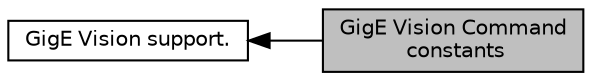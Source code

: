 digraph "GigE Vision Command constants"
{
  edge [fontname="Helvetica",fontsize="10",labelfontname="Helvetica",labelfontsize="10"];
  node [fontname="Helvetica",fontsize="10",shape=record];
  rankdir=LR;
  Node1 [label="GigE Vision support.",height=0.2,width=0.4,color="black", fillcolor="white", style="filled",URL="$group__gige.html"];
  Node0 [label="GigE Vision Command\l constants",height=0.2,width=0.4,color="black", fillcolor="grey75", style="filled", fontcolor="black"];
  Node1->Node0 [shape=plaintext, dir="back", style="solid"];
}
